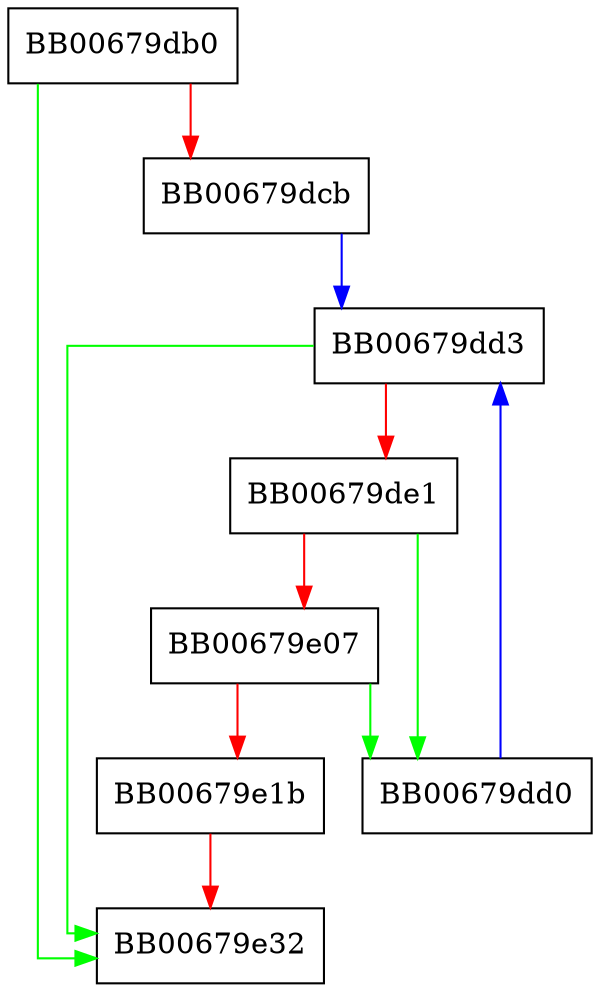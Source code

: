 digraph lookup_certs_sk {
  node [shape="box"];
  graph [splines=ortho];
  BB00679db0 -> BB00679e32 [color="green"];
  BB00679db0 -> BB00679dcb [color="red"];
  BB00679dcb -> BB00679dd3 [color="blue"];
  BB00679dd0 -> BB00679dd3 [color="blue"];
  BB00679dd3 -> BB00679e32 [color="green"];
  BB00679dd3 -> BB00679de1 [color="red"];
  BB00679de1 -> BB00679dd0 [color="green"];
  BB00679de1 -> BB00679e07 [color="red"];
  BB00679e07 -> BB00679dd0 [color="green"];
  BB00679e07 -> BB00679e1b [color="red"];
  BB00679e1b -> BB00679e32 [color="red"];
}